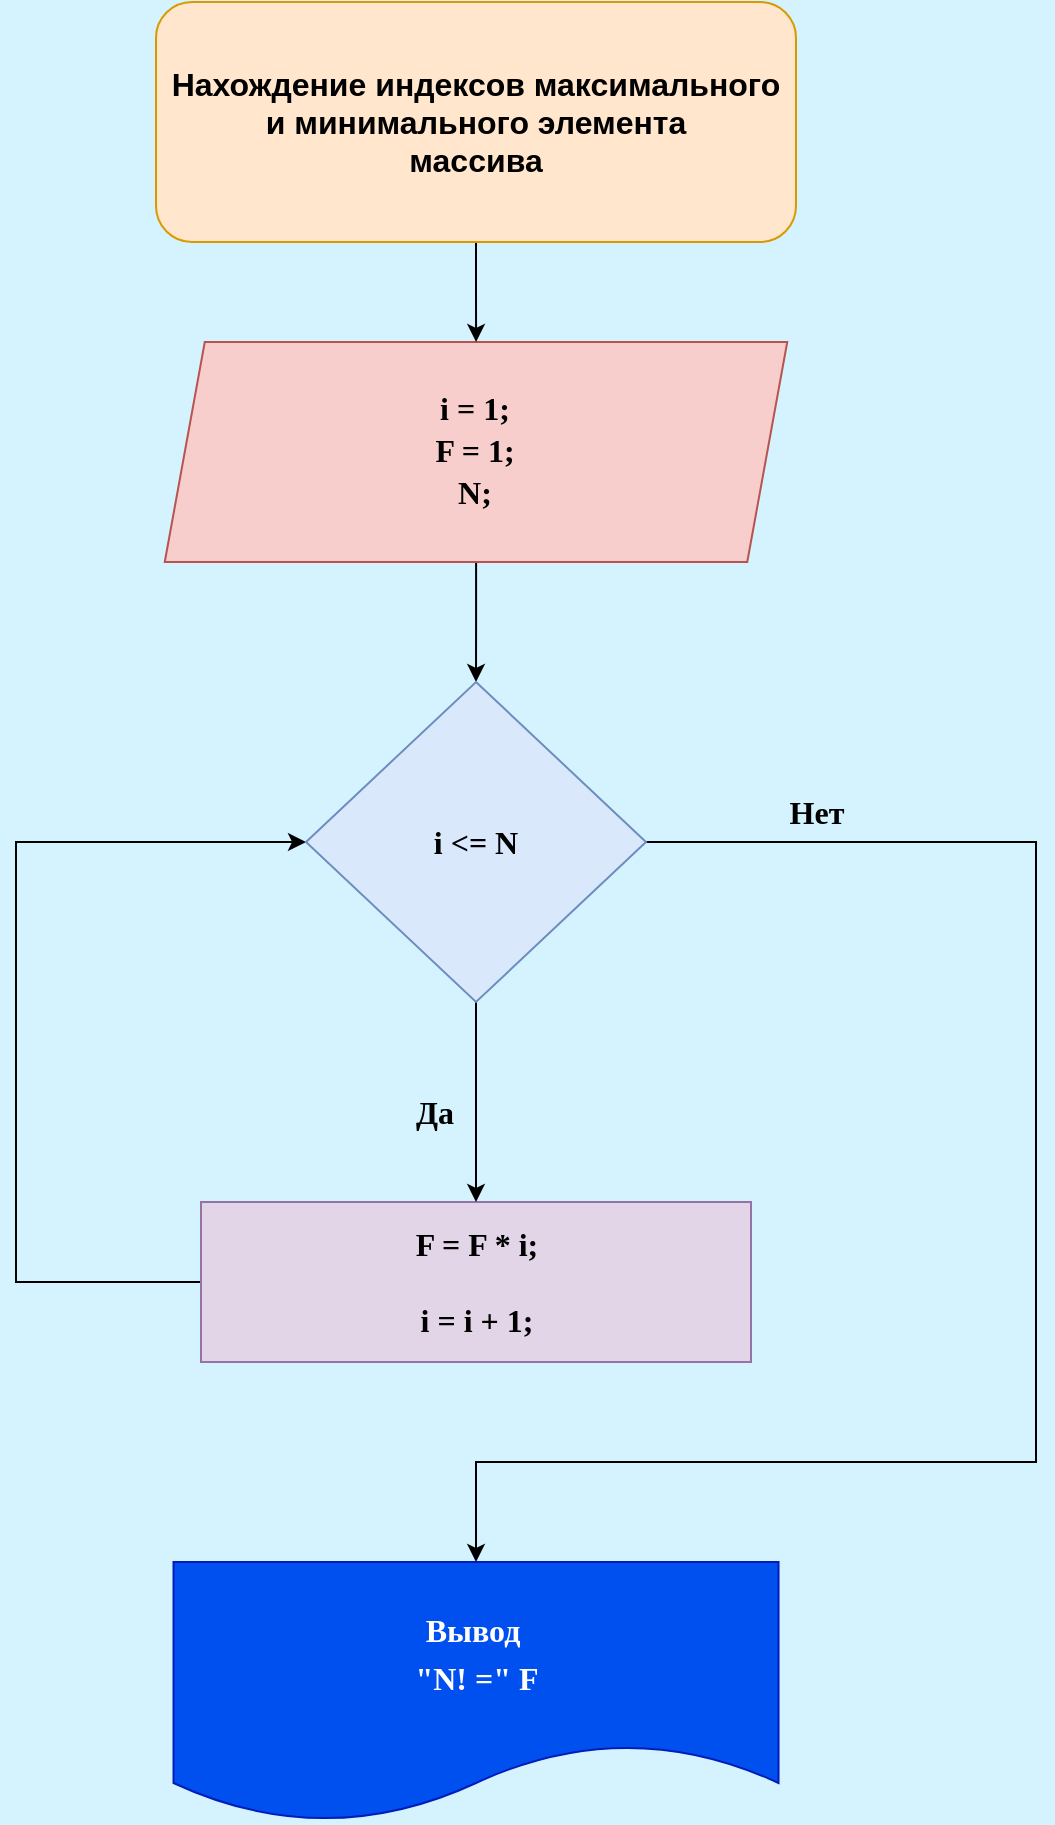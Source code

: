<mxfile version="20.3.3" type="github">
  <diagram id="JSsoLerhAI2nsH8LYzoI" name="Страница 1">
    <mxGraphModel dx="1374" dy="765" grid="1" gridSize="10" guides="1" tooltips="1" connect="1" arrows="1" fold="1" page="1" pageScale="1" pageWidth="827" pageHeight="1169" background="#D4F3FF" math="0" shadow="0">
      <root>
        <mxCell id="0" />
        <mxCell id="1" parent="0" />
        <mxCell id="PIO5g4ZR2YZjSq949ESK-3" style="edgeStyle=orthogonalEdgeStyle;rounded=0;orthogonalLoop=1;jettySize=auto;html=1;entryX=0.5;entryY=0;entryDx=0;entryDy=0;fontFamily=Verdana;" parent="1" source="irI6KvaJfeKcy1WvKLn3-2" target="PIO5g4ZR2YZjSq949ESK-1" edge="1">
          <mxGeometry relative="1" as="geometry" />
        </mxCell>
        <mxCell id="irI6KvaJfeKcy1WvKLn3-2" value="&lt;p style=&quot;line-height: 1.2; font-size: 16px;&quot;&gt;&lt;font style=&quot;font-size: 16px; line-height: 1.3;&quot;&gt;i = 1;&lt;br&gt;F = 1;&lt;br&gt;&lt;span style=&quot;background-color: initial;&quot;&gt;N;&lt;/span&gt;&lt;br&gt;&lt;/font&gt;&lt;/p&gt;" style="shape=parallelogram;perimeter=parallelogramPerimeter;whiteSpace=wrap;html=1;fixedSize=1;fillColor=#f8cecc;strokeColor=#b85450;fontFamily=Verdana;fontStyle=1" parent="1" vertex="1">
          <mxGeometry x="254.38" y="180" width="311.25" height="110" as="geometry" />
        </mxCell>
        <mxCell id="irI6KvaJfeKcy1WvKLn3-9" value="" style="edgeStyle=orthogonalEdgeStyle;rounded=0;orthogonalLoop=1;jettySize=auto;html=1;fontFamily=Verdana;entryX=0;entryY=0.5;entryDx=0;entryDy=0;" parent="1" source="irI6KvaJfeKcy1WvKLn3-6" target="PIO5g4ZR2YZjSq949ESK-1" edge="1">
          <mxGeometry relative="1" as="geometry">
            <mxPoint x="320" y="430" as="targetPoint" />
            <Array as="points">
              <mxPoint x="180" y="650" />
              <mxPoint x="180" y="430" />
            </Array>
          </mxGeometry>
        </mxCell>
        <mxCell id="irI6KvaJfeKcy1WvKLn3-6" value="&lt;font style=&quot;font-size: 16px;&quot;&gt;F = F * i;&lt;br&gt;&lt;br&gt;i = i + 1;&lt;br&gt;&lt;/font&gt;" style="whiteSpace=wrap;html=1;fontFamily=Verdana;fillColor=#e1d5e7;strokeColor=#9673a6;fontStyle=1;" parent="1" vertex="1">
          <mxGeometry x="272.5" y="610" width="275" height="80" as="geometry" />
        </mxCell>
        <mxCell id="irI6KvaJfeKcy1WvKLn3-8" value="&lt;font style=&quot;font-size: 16px; line-height: 1.5;&quot;&gt;Вывод&amp;nbsp; &lt;br&gt;&quot;N! =&quot; F&lt;/font&gt;" style="shape=document;whiteSpace=wrap;html=1;boundedLbl=1;fontFamily=Verdana;fillColor=#0050ef;strokeColor=#001DBC;fontStyle=1;fontColor=#ffffff;" parent="1" vertex="1">
          <mxGeometry x="258.76" y="790" width="302.5" height="130" as="geometry" />
        </mxCell>
        <mxCell id="bc77YkjF6ze5RHih_S25-2" value="" style="edgeStyle=orthogonalEdgeStyle;rounded=0;orthogonalLoop=1;jettySize=auto;html=1;" parent="1" source="bc77YkjF6ze5RHih_S25-1" target="irI6KvaJfeKcy1WvKLn3-2" edge="1">
          <mxGeometry relative="1" as="geometry" />
        </mxCell>
        <mxCell id="bc77YkjF6ze5RHih_S25-1" value="&lt;font style=&quot;font-size: 16px;&quot;&gt;&lt;b&gt;Нахождение индексов максимального и минимального элемента&lt;br/&gt;массива&lt;/b&gt;&lt;br&gt;&lt;/font&gt;" style="rounded=1;whiteSpace=wrap;html=1;strokeWidth=1;fillColor=#ffe6cc;strokeColor=#d79b00;" parent="1" vertex="1">
          <mxGeometry x="250" y="10" width="320" height="120" as="geometry" />
        </mxCell>
        <mxCell id="PIO5g4ZR2YZjSq949ESK-4" value="" style="edgeStyle=orthogonalEdgeStyle;rounded=0;orthogonalLoop=1;jettySize=auto;html=1;fontFamily=Verdana;fontSize=16;" parent="1" source="PIO5g4ZR2YZjSq949ESK-1" target="irI6KvaJfeKcy1WvKLn3-6" edge="1">
          <mxGeometry relative="1" as="geometry" />
        </mxCell>
        <mxCell id="PIO5g4ZR2YZjSq949ESK-5" style="edgeStyle=orthogonalEdgeStyle;rounded=0;orthogonalLoop=1;jettySize=auto;html=1;fontFamily=Verdana;fontSize=16;entryX=0.5;entryY=0;entryDx=0;entryDy=0;" parent="1" source="PIO5g4ZR2YZjSq949ESK-1" target="irI6KvaJfeKcy1WvKLn3-8" edge="1">
          <mxGeometry relative="1" as="geometry">
            <mxPoint x="410" y="770" as="targetPoint" />
            <Array as="points">
              <mxPoint x="690" y="430" />
              <mxPoint x="690" y="740" />
              <mxPoint x="410" y="740" />
            </Array>
          </mxGeometry>
        </mxCell>
        <mxCell id="PIO5g4ZR2YZjSq949ESK-1" value="&lt;font style=&quot;font-size: 16px;&quot;&gt;&lt;b&gt;i &amp;lt;= N&lt;/b&gt;&lt;/font&gt;" style="rhombus;whiteSpace=wrap;html=1;fontFamily=Verdana;fillColor=#dae8fc;strokeColor=#6c8ebf;" parent="1" vertex="1">
          <mxGeometry x="325.01" y="350" width="169.99" height="160" as="geometry" />
        </mxCell>
        <mxCell id="PIO5g4ZR2YZjSq949ESK-6" value="&lt;b&gt;Нет&lt;/b&gt;" style="text;html=1;align=center;verticalAlign=middle;resizable=0;points=[];autosize=1;strokeColor=none;fillColor=none;fontSize=16;fontFamily=Verdana;" parent="1" vertex="1">
          <mxGeometry x="550" y="400" width="60" height="30" as="geometry" />
        </mxCell>
        <mxCell id="PIO5g4ZR2YZjSq949ESK-7" value="Да" style="text;html=1;align=center;verticalAlign=middle;resizable=0;points=[];autosize=1;strokeColor=none;fillColor=none;fontSize=16;fontFamily=Verdana;fontStyle=1" parent="1" vertex="1">
          <mxGeometry x="364" y="550" width="50" height="30" as="geometry" />
        </mxCell>
      </root>
    </mxGraphModel>
  </diagram>
</mxfile>
